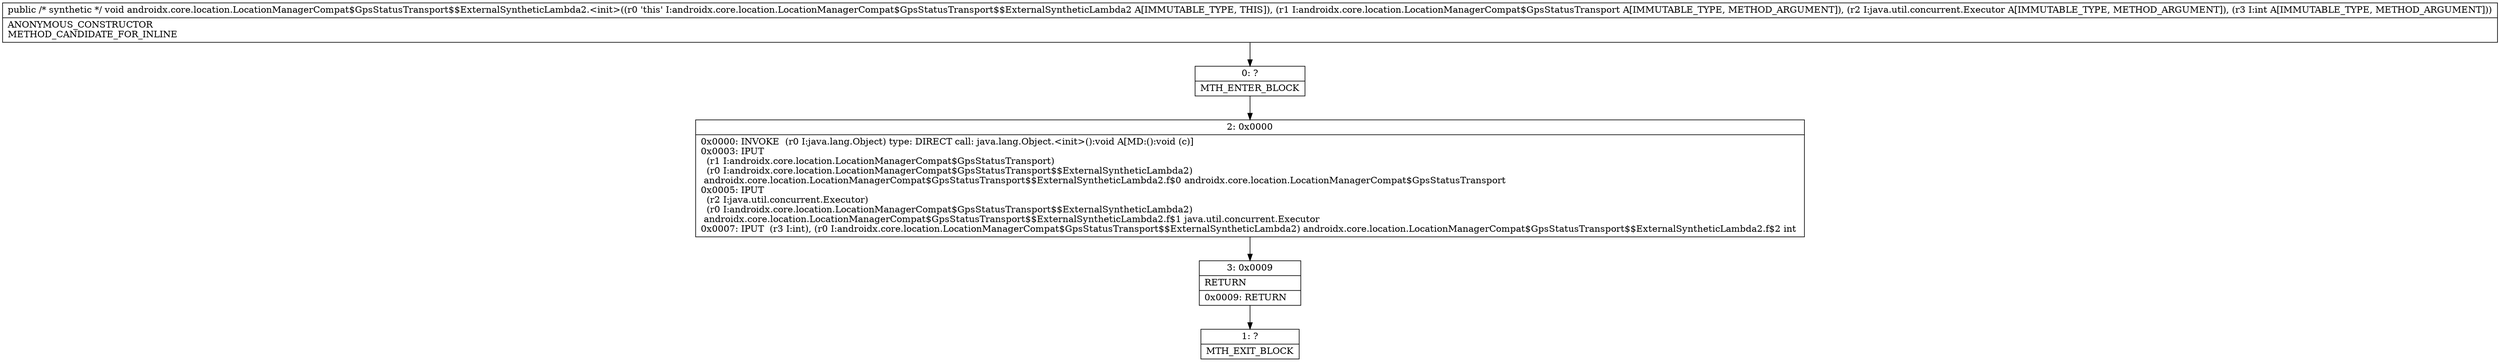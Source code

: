 digraph "CFG forandroidx.core.location.LocationManagerCompat$GpsStatusTransport$$ExternalSyntheticLambda2.\<init\>(Landroidx\/core\/location\/LocationManagerCompat$GpsStatusTransport;Ljava\/util\/concurrent\/Executor;I)V" {
Node_0 [shape=record,label="{0\:\ ?|MTH_ENTER_BLOCK\l}"];
Node_2 [shape=record,label="{2\:\ 0x0000|0x0000: INVOKE  (r0 I:java.lang.Object) type: DIRECT call: java.lang.Object.\<init\>():void A[MD:():void (c)]\l0x0003: IPUT  \l  (r1 I:androidx.core.location.LocationManagerCompat$GpsStatusTransport)\l  (r0 I:androidx.core.location.LocationManagerCompat$GpsStatusTransport$$ExternalSyntheticLambda2)\l androidx.core.location.LocationManagerCompat$GpsStatusTransport$$ExternalSyntheticLambda2.f$0 androidx.core.location.LocationManagerCompat$GpsStatusTransport \l0x0005: IPUT  \l  (r2 I:java.util.concurrent.Executor)\l  (r0 I:androidx.core.location.LocationManagerCompat$GpsStatusTransport$$ExternalSyntheticLambda2)\l androidx.core.location.LocationManagerCompat$GpsStatusTransport$$ExternalSyntheticLambda2.f$1 java.util.concurrent.Executor \l0x0007: IPUT  (r3 I:int), (r0 I:androidx.core.location.LocationManagerCompat$GpsStatusTransport$$ExternalSyntheticLambda2) androidx.core.location.LocationManagerCompat$GpsStatusTransport$$ExternalSyntheticLambda2.f$2 int \l}"];
Node_3 [shape=record,label="{3\:\ 0x0009|RETURN\l|0x0009: RETURN   \l}"];
Node_1 [shape=record,label="{1\:\ ?|MTH_EXIT_BLOCK\l}"];
MethodNode[shape=record,label="{public \/* synthetic *\/ void androidx.core.location.LocationManagerCompat$GpsStatusTransport$$ExternalSyntheticLambda2.\<init\>((r0 'this' I:androidx.core.location.LocationManagerCompat$GpsStatusTransport$$ExternalSyntheticLambda2 A[IMMUTABLE_TYPE, THIS]), (r1 I:androidx.core.location.LocationManagerCompat$GpsStatusTransport A[IMMUTABLE_TYPE, METHOD_ARGUMENT]), (r2 I:java.util.concurrent.Executor A[IMMUTABLE_TYPE, METHOD_ARGUMENT]), (r3 I:int A[IMMUTABLE_TYPE, METHOD_ARGUMENT]))  | ANONYMOUS_CONSTRUCTOR\lMETHOD_CANDIDATE_FOR_INLINE\l}"];
MethodNode -> Node_0;Node_0 -> Node_2;
Node_2 -> Node_3;
Node_3 -> Node_1;
}

